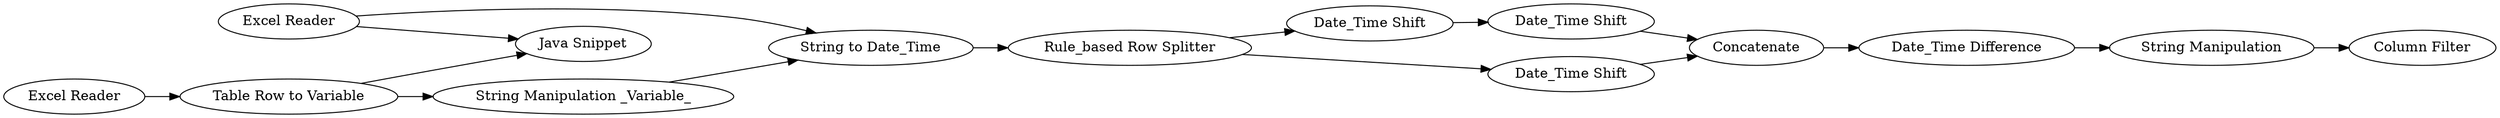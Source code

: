 digraph {
	15 -> 7
	12 -> 13
	1 -> 4
	16 -> 15
	7 -> 17
	12 -> 14
	3 -> 4
	6 -> 12
	13 -> 16
	3 -> 5
	17 -> 18
	14 -> 15
	1 -> 6
	2 -> 3
	5 -> 6
	5 [label="String Manipulation _Variable_"]
	16 [label="Date_Time Shift"]
	13 [label="Date_Time Shift"]
	1 [label="Excel Reader"]
	7 [label="Date_Time Difference"]
	4 [label="Java Snippet"]
	18 [label="Column Filter"]
	6 [label="String to Date_Time"]
	15 [label=Concatenate]
	14 [label="Date_Time Shift"]
	17 [label="String Manipulation"]
	3 [label="Table Row to Variable"]
	2 [label="Excel Reader"]
	12 [label="Rule_based Row Splitter"]
	rankdir=LR
}
